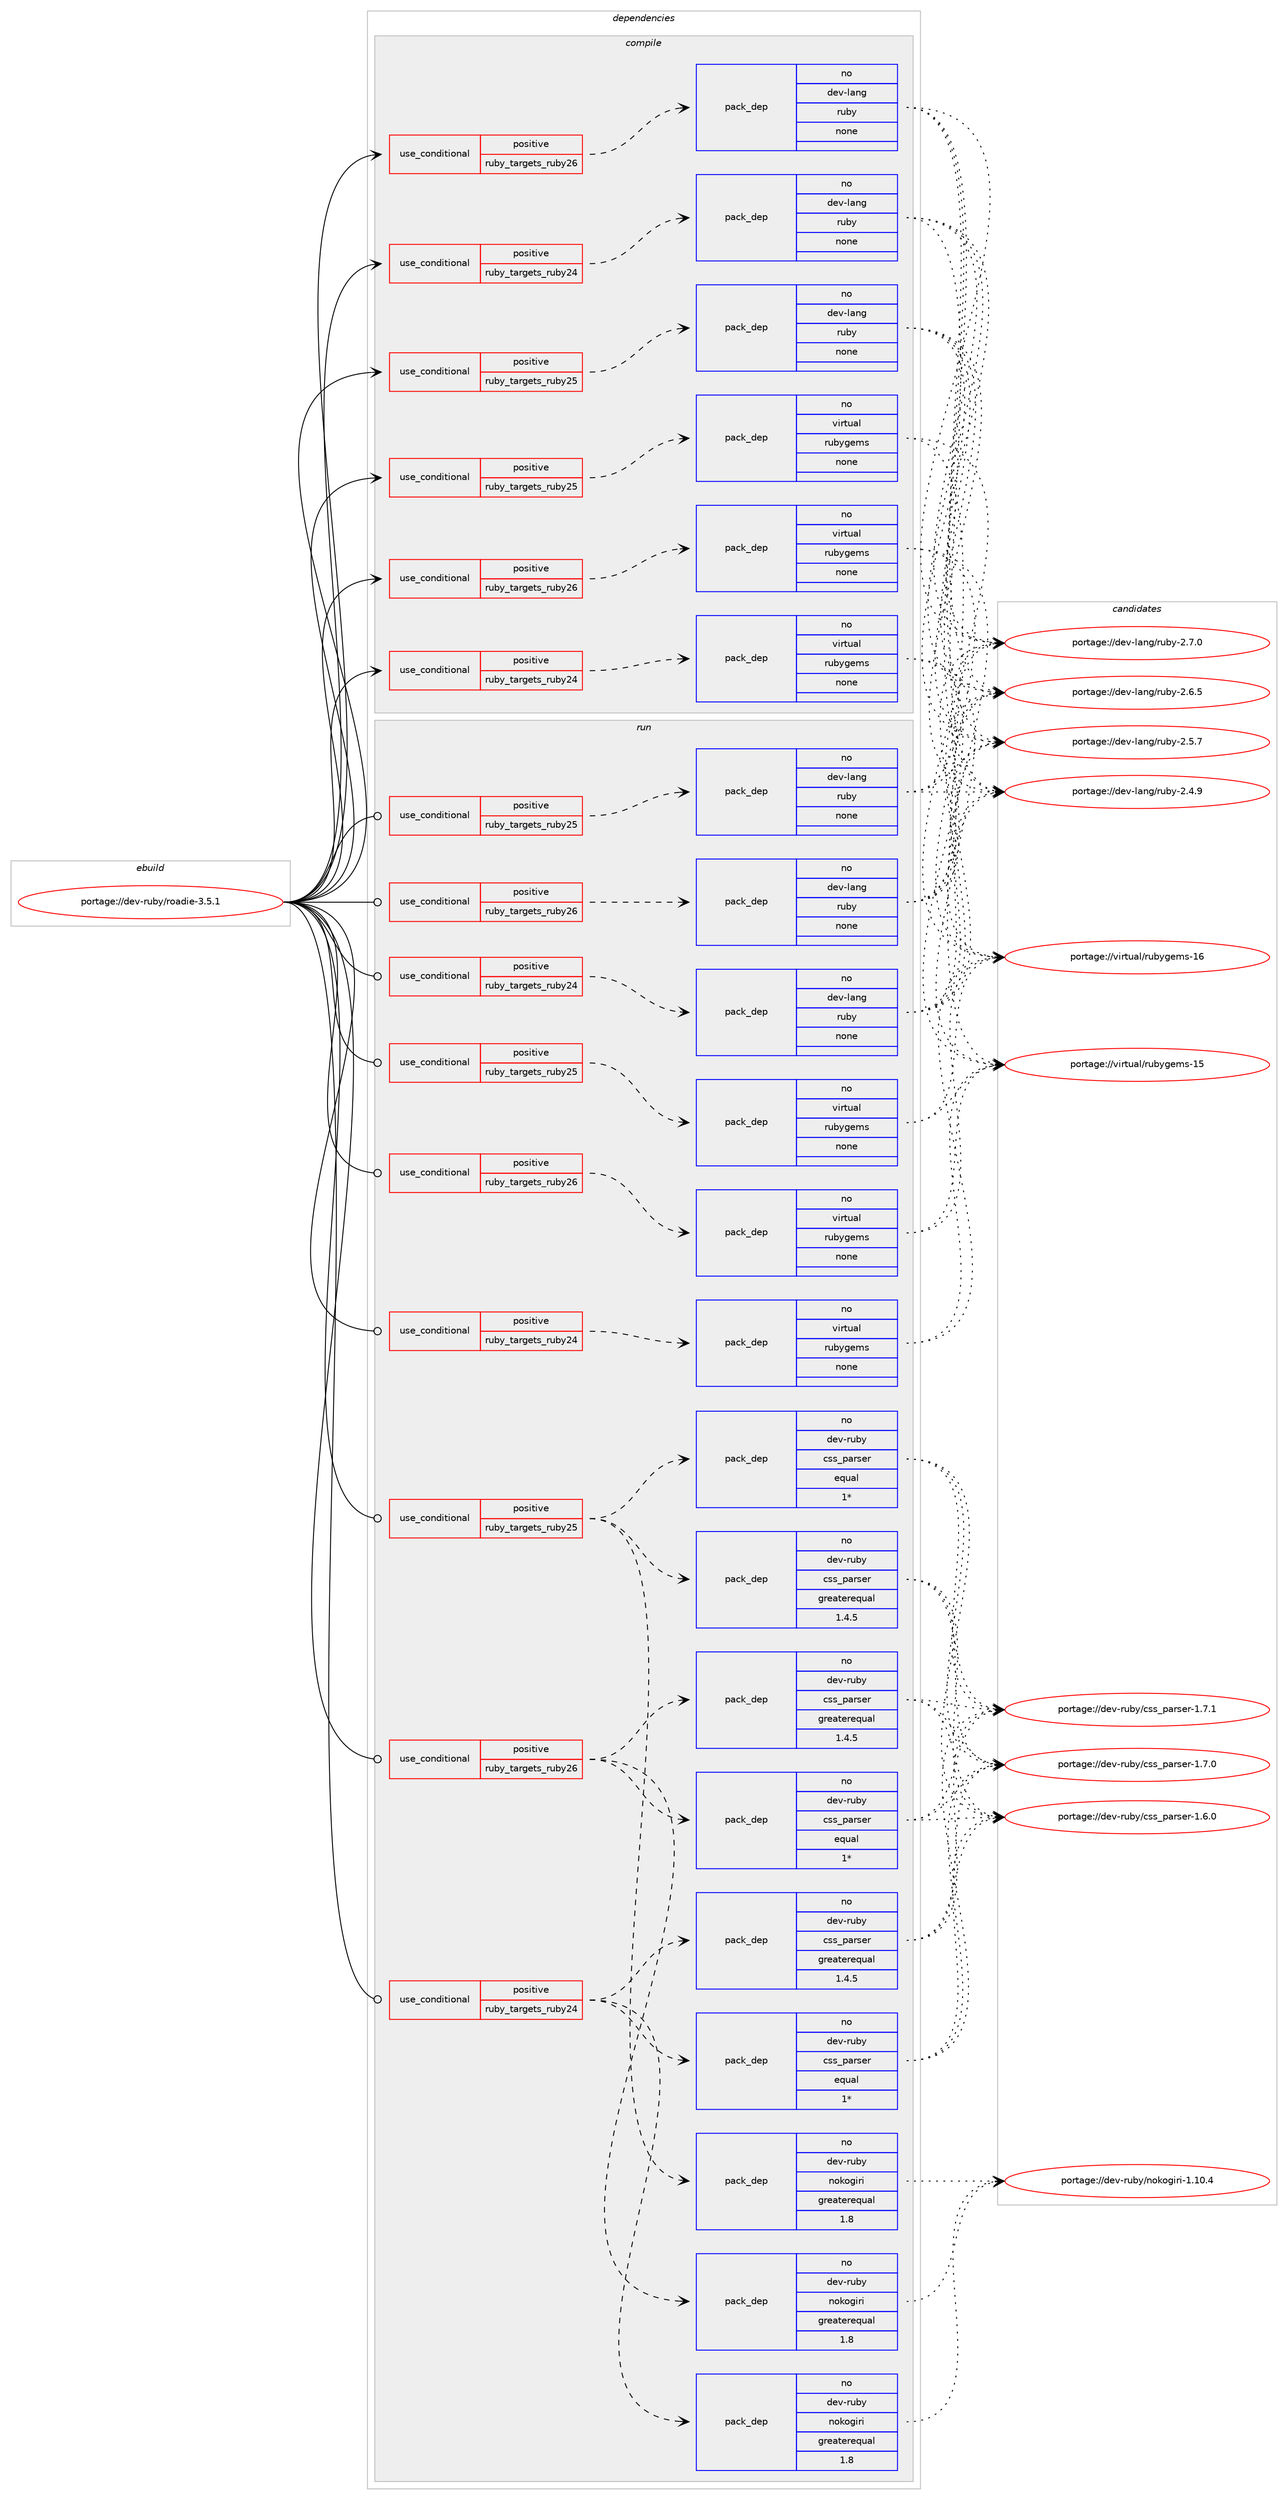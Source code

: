 digraph prolog {

# *************
# Graph options
# *************

newrank=true;
concentrate=true;
compound=true;
graph [rankdir=LR,fontname=Helvetica,fontsize=10,ranksep=1.5];#, ranksep=2.5, nodesep=0.2];
edge  [arrowhead=vee];
node  [fontname=Helvetica,fontsize=10];

# **********
# The ebuild
# **********

subgraph cluster_leftcol {
color=gray;
rank=same;
label=<<i>ebuild</i>>;
id [label="portage://dev-ruby/roadie-3.5.1", color=red, width=4, href="../dev-ruby/roadie-3.5.1.svg"];
}

# ****************
# The dependencies
# ****************

subgraph cluster_midcol {
color=gray;
label=<<i>dependencies</i>>;
subgraph cluster_compile {
fillcolor="#eeeeee";
style=filled;
label=<<i>compile</i>>;
subgraph cond74450 {
dependency330918 [label=<<TABLE BORDER="0" CELLBORDER="1" CELLSPACING="0" CELLPADDING="4"><TR><TD ROWSPAN="3" CELLPADDING="10">use_conditional</TD></TR><TR><TD>positive</TD></TR><TR><TD>ruby_targets_ruby24</TD></TR></TABLE>>, shape=none, color=red];
subgraph pack251721 {
dependency330919 [label=<<TABLE BORDER="0" CELLBORDER="1" CELLSPACING="0" CELLPADDING="4" WIDTH="220"><TR><TD ROWSPAN="6" CELLPADDING="30">pack_dep</TD></TR><TR><TD WIDTH="110">no</TD></TR><TR><TD>dev-lang</TD></TR><TR><TD>ruby</TD></TR><TR><TD>none</TD></TR><TR><TD></TD></TR></TABLE>>, shape=none, color=blue];
}
dependency330918:e -> dependency330919:w [weight=20,style="dashed",arrowhead="vee"];
}
id:e -> dependency330918:w [weight=20,style="solid",arrowhead="vee"];
subgraph cond74451 {
dependency330920 [label=<<TABLE BORDER="0" CELLBORDER="1" CELLSPACING="0" CELLPADDING="4"><TR><TD ROWSPAN="3" CELLPADDING="10">use_conditional</TD></TR><TR><TD>positive</TD></TR><TR><TD>ruby_targets_ruby24</TD></TR></TABLE>>, shape=none, color=red];
subgraph pack251722 {
dependency330921 [label=<<TABLE BORDER="0" CELLBORDER="1" CELLSPACING="0" CELLPADDING="4" WIDTH="220"><TR><TD ROWSPAN="6" CELLPADDING="30">pack_dep</TD></TR><TR><TD WIDTH="110">no</TD></TR><TR><TD>virtual</TD></TR><TR><TD>rubygems</TD></TR><TR><TD>none</TD></TR><TR><TD></TD></TR></TABLE>>, shape=none, color=blue];
}
dependency330920:e -> dependency330921:w [weight=20,style="dashed",arrowhead="vee"];
}
id:e -> dependency330920:w [weight=20,style="solid",arrowhead="vee"];
subgraph cond74452 {
dependency330922 [label=<<TABLE BORDER="0" CELLBORDER="1" CELLSPACING="0" CELLPADDING="4"><TR><TD ROWSPAN="3" CELLPADDING="10">use_conditional</TD></TR><TR><TD>positive</TD></TR><TR><TD>ruby_targets_ruby25</TD></TR></TABLE>>, shape=none, color=red];
subgraph pack251723 {
dependency330923 [label=<<TABLE BORDER="0" CELLBORDER="1" CELLSPACING="0" CELLPADDING="4" WIDTH="220"><TR><TD ROWSPAN="6" CELLPADDING="30">pack_dep</TD></TR><TR><TD WIDTH="110">no</TD></TR><TR><TD>dev-lang</TD></TR><TR><TD>ruby</TD></TR><TR><TD>none</TD></TR><TR><TD></TD></TR></TABLE>>, shape=none, color=blue];
}
dependency330922:e -> dependency330923:w [weight=20,style="dashed",arrowhead="vee"];
}
id:e -> dependency330922:w [weight=20,style="solid",arrowhead="vee"];
subgraph cond74453 {
dependency330924 [label=<<TABLE BORDER="0" CELLBORDER="1" CELLSPACING="0" CELLPADDING="4"><TR><TD ROWSPAN="3" CELLPADDING="10">use_conditional</TD></TR><TR><TD>positive</TD></TR><TR><TD>ruby_targets_ruby25</TD></TR></TABLE>>, shape=none, color=red];
subgraph pack251724 {
dependency330925 [label=<<TABLE BORDER="0" CELLBORDER="1" CELLSPACING="0" CELLPADDING="4" WIDTH="220"><TR><TD ROWSPAN="6" CELLPADDING="30">pack_dep</TD></TR><TR><TD WIDTH="110">no</TD></TR><TR><TD>virtual</TD></TR><TR><TD>rubygems</TD></TR><TR><TD>none</TD></TR><TR><TD></TD></TR></TABLE>>, shape=none, color=blue];
}
dependency330924:e -> dependency330925:w [weight=20,style="dashed",arrowhead="vee"];
}
id:e -> dependency330924:w [weight=20,style="solid",arrowhead="vee"];
subgraph cond74454 {
dependency330926 [label=<<TABLE BORDER="0" CELLBORDER="1" CELLSPACING="0" CELLPADDING="4"><TR><TD ROWSPAN="3" CELLPADDING="10">use_conditional</TD></TR><TR><TD>positive</TD></TR><TR><TD>ruby_targets_ruby26</TD></TR></TABLE>>, shape=none, color=red];
subgraph pack251725 {
dependency330927 [label=<<TABLE BORDER="0" CELLBORDER="1" CELLSPACING="0" CELLPADDING="4" WIDTH="220"><TR><TD ROWSPAN="6" CELLPADDING="30">pack_dep</TD></TR><TR><TD WIDTH="110">no</TD></TR><TR><TD>dev-lang</TD></TR><TR><TD>ruby</TD></TR><TR><TD>none</TD></TR><TR><TD></TD></TR></TABLE>>, shape=none, color=blue];
}
dependency330926:e -> dependency330927:w [weight=20,style="dashed",arrowhead="vee"];
}
id:e -> dependency330926:w [weight=20,style="solid",arrowhead="vee"];
subgraph cond74455 {
dependency330928 [label=<<TABLE BORDER="0" CELLBORDER="1" CELLSPACING="0" CELLPADDING="4"><TR><TD ROWSPAN="3" CELLPADDING="10">use_conditional</TD></TR><TR><TD>positive</TD></TR><TR><TD>ruby_targets_ruby26</TD></TR></TABLE>>, shape=none, color=red];
subgraph pack251726 {
dependency330929 [label=<<TABLE BORDER="0" CELLBORDER="1" CELLSPACING="0" CELLPADDING="4" WIDTH="220"><TR><TD ROWSPAN="6" CELLPADDING="30">pack_dep</TD></TR><TR><TD WIDTH="110">no</TD></TR><TR><TD>virtual</TD></TR><TR><TD>rubygems</TD></TR><TR><TD>none</TD></TR><TR><TD></TD></TR></TABLE>>, shape=none, color=blue];
}
dependency330928:e -> dependency330929:w [weight=20,style="dashed",arrowhead="vee"];
}
id:e -> dependency330928:w [weight=20,style="solid",arrowhead="vee"];
}
subgraph cluster_compileandrun {
fillcolor="#eeeeee";
style=filled;
label=<<i>compile and run</i>>;
}
subgraph cluster_run {
fillcolor="#eeeeee";
style=filled;
label=<<i>run</i>>;
subgraph cond74456 {
dependency330930 [label=<<TABLE BORDER="0" CELLBORDER="1" CELLSPACING="0" CELLPADDING="4"><TR><TD ROWSPAN="3" CELLPADDING="10">use_conditional</TD></TR><TR><TD>positive</TD></TR><TR><TD>ruby_targets_ruby24</TD></TR></TABLE>>, shape=none, color=red];
subgraph pack251727 {
dependency330931 [label=<<TABLE BORDER="0" CELLBORDER="1" CELLSPACING="0" CELLPADDING="4" WIDTH="220"><TR><TD ROWSPAN="6" CELLPADDING="30">pack_dep</TD></TR><TR><TD WIDTH="110">no</TD></TR><TR><TD>dev-lang</TD></TR><TR><TD>ruby</TD></TR><TR><TD>none</TD></TR><TR><TD></TD></TR></TABLE>>, shape=none, color=blue];
}
dependency330930:e -> dependency330931:w [weight=20,style="dashed",arrowhead="vee"];
}
id:e -> dependency330930:w [weight=20,style="solid",arrowhead="odot"];
subgraph cond74457 {
dependency330932 [label=<<TABLE BORDER="0" CELLBORDER="1" CELLSPACING="0" CELLPADDING="4"><TR><TD ROWSPAN="3" CELLPADDING="10">use_conditional</TD></TR><TR><TD>positive</TD></TR><TR><TD>ruby_targets_ruby24</TD></TR></TABLE>>, shape=none, color=red];
subgraph pack251728 {
dependency330933 [label=<<TABLE BORDER="0" CELLBORDER="1" CELLSPACING="0" CELLPADDING="4" WIDTH="220"><TR><TD ROWSPAN="6" CELLPADDING="30">pack_dep</TD></TR><TR><TD WIDTH="110">no</TD></TR><TR><TD>dev-ruby</TD></TR><TR><TD>nokogiri</TD></TR><TR><TD>greaterequal</TD></TR><TR><TD>1.8</TD></TR></TABLE>>, shape=none, color=blue];
}
dependency330932:e -> dependency330933:w [weight=20,style="dashed",arrowhead="vee"];
subgraph pack251729 {
dependency330934 [label=<<TABLE BORDER="0" CELLBORDER="1" CELLSPACING="0" CELLPADDING="4" WIDTH="220"><TR><TD ROWSPAN="6" CELLPADDING="30">pack_dep</TD></TR><TR><TD WIDTH="110">no</TD></TR><TR><TD>dev-ruby</TD></TR><TR><TD>css_parser</TD></TR><TR><TD>greaterequal</TD></TR><TR><TD>1.4.5</TD></TR></TABLE>>, shape=none, color=blue];
}
dependency330932:e -> dependency330934:w [weight=20,style="dashed",arrowhead="vee"];
subgraph pack251730 {
dependency330935 [label=<<TABLE BORDER="0" CELLBORDER="1" CELLSPACING="0" CELLPADDING="4" WIDTH="220"><TR><TD ROWSPAN="6" CELLPADDING="30">pack_dep</TD></TR><TR><TD WIDTH="110">no</TD></TR><TR><TD>dev-ruby</TD></TR><TR><TD>css_parser</TD></TR><TR><TD>equal</TD></TR><TR><TD>1*</TD></TR></TABLE>>, shape=none, color=blue];
}
dependency330932:e -> dependency330935:w [weight=20,style="dashed",arrowhead="vee"];
}
id:e -> dependency330932:w [weight=20,style="solid",arrowhead="odot"];
subgraph cond74458 {
dependency330936 [label=<<TABLE BORDER="0" CELLBORDER="1" CELLSPACING="0" CELLPADDING="4"><TR><TD ROWSPAN="3" CELLPADDING="10">use_conditional</TD></TR><TR><TD>positive</TD></TR><TR><TD>ruby_targets_ruby24</TD></TR></TABLE>>, shape=none, color=red];
subgraph pack251731 {
dependency330937 [label=<<TABLE BORDER="0" CELLBORDER="1" CELLSPACING="0" CELLPADDING="4" WIDTH="220"><TR><TD ROWSPAN="6" CELLPADDING="30">pack_dep</TD></TR><TR><TD WIDTH="110">no</TD></TR><TR><TD>virtual</TD></TR><TR><TD>rubygems</TD></TR><TR><TD>none</TD></TR><TR><TD></TD></TR></TABLE>>, shape=none, color=blue];
}
dependency330936:e -> dependency330937:w [weight=20,style="dashed",arrowhead="vee"];
}
id:e -> dependency330936:w [weight=20,style="solid",arrowhead="odot"];
subgraph cond74459 {
dependency330938 [label=<<TABLE BORDER="0" CELLBORDER="1" CELLSPACING="0" CELLPADDING="4"><TR><TD ROWSPAN="3" CELLPADDING="10">use_conditional</TD></TR><TR><TD>positive</TD></TR><TR><TD>ruby_targets_ruby25</TD></TR></TABLE>>, shape=none, color=red];
subgraph pack251732 {
dependency330939 [label=<<TABLE BORDER="0" CELLBORDER="1" CELLSPACING="0" CELLPADDING="4" WIDTH="220"><TR><TD ROWSPAN="6" CELLPADDING="30">pack_dep</TD></TR><TR><TD WIDTH="110">no</TD></TR><TR><TD>dev-lang</TD></TR><TR><TD>ruby</TD></TR><TR><TD>none</TD></TR><TR><TD></TD></TR></TABLE>>, shape=none, color=blue];
}
dependency330938:e -> dependency330939:w [weight=20,style="dashed",arrowhead="vee"];
}
id:e -> dependency330938:w [weight=20,style="solid",arrowhead="odot"];
subgraph cond74460 {
dependency330940 [label=<<TABLE BORDER="0" CELLBORDER="1" CELLSPACING="0" CELLPADDING="4"><TR><TD ROWSPAN="3" CELLPADDING="10">use_conditional</TD></TR><TR><TD>positive</TD></TR><TR><TD>ruby_targets_ruby25</TD></TR></TABLE>>, shape=none, color=red];
subgraph pack251733 {
dependency330941 [label=<<TABLE BORDER="0" CELLBORDER="1" CELLSPACING="0" CELLPADDING="4" WIDTH="220"><TR><TD ROWSPAN="6" CELLPADDING="30">pack_dep</TD></TR><TR><TD WIDTH="110">no</TD></TR><TR><TD>dev-ruby</TD></TR><TR><TD>nokogiri</TD></TR><TR><TD>greaterequal</TD></TR><TR><TD>1.8</TD></TR></TABLE>>, shape=none, color=blue];
}
dependency330940:e -> dependency330941:w [weight=20,style="dashed",arrowhead="vee"];
subgraph pack251734 {
dependency330942 [label=<<TABLE BORDER="0" CELLBORDER="1" CELLSPACING="0" CELLPADDING="4" WIDTH="220"><TR><TD ROWSPAN="6" CELLPADDING="30">pack_dep</TD></TR><TR><TD WIDTH="110">no</TD></TR><TR><TD>dev-ruby</TD></TR><TR><TD>css_parser</TD></TR><TR><TD>greaterequal</TD></TR><TR><TD>1.4.5</TD></TR></TABLE>>, shape=none, color=blue];
}
dependency330940:e -> dependency330942:w [weight=20,style="dashed",arrowhead="vee"];
subgraph pack251735 {
dependency330943 [label=<<TABLE BORDER="0" CELLBORDER="1" CELLSPACING="0" CELLPADDING="4" WIDTH="220"><TR><TD ROWSPAN="6" CELLPADDING="30">pack_dep</TD></TR><TR><TD WIDTH="110">no</TD></TR><TR><TD>dev-ruby</TD></TR><TR><TD>css_parser</TD></TR><TR><TD>equal</TD></TR><TR><TD>1*</TD></TR></TABLE>>, shape=none, color=blue];
}
dependency330940:e -> dependency330943:w [weight=20,style="dashed",arrowhead="vee"];
}
id:e -> dependency330940:w [weight=20,style="solid",arrowhead="odot"];
subgraph cond74461 {
dependency330944 [label=<<TABLE BORDER="0" CELLBORDER="1" CELLSPACING="0" CELLPADDING="4"><TR><TD ROWSPAN="3" CELLPADDING="10">use_conditional</TD></TR><TR><TD>positive</TD></TR><TR><TD>ruby_targets_ruby25</TD></TR></TABLE>>, shape=none, color=red];
subgraph pack251736 {
dependency330945 [label=<<TABLE BORDER="0" CELLBORDER="1" CELLSPACING="0" CELLPADDING="4" WIDTH="220"><TR><TD ROWSPAN="6" CELLPADDING="30">pack_dep</TD></TR><TR><TD WIDTH="110">no</TD></TR><TR><TD>virtual</TD></TR><TR><TD>rubygems</TD></TR><TR><TD>none</TD></TR><TR><TD></TD></TR></TABLE>>, shape=none, color=blue];
}
dependency330944:e -> dependency330945:w [weight=20,style="dashed",arrowhead="vee"];
}
id:e -> dependency330944:w [weight=20,style="solid",arrowhead="odot"];
subgraph cond74462 {
dependency330946 [label=<<TABLE BORDER="0" CELLBORDER="1" CELLSPACING="0" CELLPADDING="4"><TR><TD ROWSPAN="3" CELLPADDING="10">use_conditional</TD></TR><TR><TD>positive</TD></TR><TR><TD>ruby_targets_ruby26</TD></TR></TABLE>>, shape=none, color=red];
subgraph pack251737 {
dependency330947 [label=<<TABLE BORDER="0" CELLBORDER="1" CELLSPACING="0" CELLPADDING="4" WIDTH="220"><TR><TD ROWSPAN="6" CELLPADDING="30">pack_dep</TD></TR><TR><TD WIDTH="110">no</TD></TR><TR><TD>dev-lang</TD></TR><TR><TD>ruby</TD></TR><TR><TD>none</TD></TR><TR><TD></TD></TR></TABLE>>, shape=none, color=blue];
}
dependency330946:e -> dependency330947:w [weight=20,style="dashed",arrowhead="vee"];
}
id:e -> dependency330946:w [weight=20,style="solid",arrowhead="odot"];
subgraph cond74463 {
dependency330948 [label=<<TABLE BORDER="0" CELLBORDER="1" CELLSPACING="0" CELLPADDING="4"><TR><TD ROWSPAN="3" CELLPADDING="10">use_conditional</TD></TR><TR><TD>positive</TD></TR><TR><TD>ruby_targets_ruby26</TD></TR></TABLE>>, shape=none, color=red];
subgraph pack251738 {
dependency330949 [label=<<TABLE BORDER="0" CELLBORDER="1" CELLSPACING="0" CELLPADDING="4" WIDTH="220"><TR><TD ROWSPAN="6" CELLPADDING="30">pack_dep</TD></TR><TR><TD WIDTH="110">no</TD></TR><TR><TD>dev-ruby</TD></TR><TR><TD>nokogiri</TD></TR><TR><TD>greaterequal</TD></TR><TR><TD>1.8</TD></TR></TABLE>>, shape=none, color=blue];
}
dependency330948:e -> dependency330949:w [weight=20,style="dashed",arrowhead="vee"];
subgraph pack251739 {
dependency330950 [label=<<TABLE BORDER="0" CELLBORDER="1" CELLSPACING="0" CELLPADDING="4" WIDTH="220"><TR><TD ROWSPAN="6" CELLPADDING="30">pack_dep</TD></TR><TR><TD WIDTH="110">no</TD></TR><TR><TD>dev-ruby</TD></TR><TR><TD>css_parser</TD></TR><TR><TD>greaterequal</TD></TR><TR><TD>1.4.5</TD></TR></TABLE>>, shape=none, color=blue];
}
dependency330948:e -> dependency330950:w [weight=20,style="dashed",arrowhead="vee"];
subgraph pack251740 {
dependency330951 [label=<<TABLE BORDER="0" CELLBORDER="1" CELLSPACING="0" CELLPADDING="4" WIDTH="220"><TR><TD ROWSPAN="6" CELLPADDING="30">pack_dep</TD></TR><TR><TD WIDTH="110">no</TD></TR><TR><TD>dev-ruby</TD></TR><TR><TD>css_parser</TD></TR><TR><TD>equal</TD></TR><TR><TD>1*</TD></TR></TABLE>>, shape=none, color=blue];
}
dependency330948:e -> dependency330951:w [weight=20,style="dashed",arrowhead="vee"];
}
id:e -> dependency330948:w [weight=20,style="solid",arrowhead="odot"];
subgraph cond74464 {
dependency330952 [label=<<TABLE BORDER="0" CELLBORDER="1" CELLSPACING="0" CELLPADDING="4"><TR><TD ROWSPAN="3" CELLPADDING="10">use_conditional</TD></TR><TR><TD>positive</TD></TR><TR><TD>ruby_targets_ruby26</TD></TR></TABLE>>, shape=none, color=red];
subgraph pack251741 {
dependency330953 [label=<<TABLE BORDER="0" CELLBORDER="1" CELLSPACING="0" CELLPADDING="4" WIDTH="220"><TR><TD ROWSPAN="6" CELLPADDING="30">pack_dep</TD></TR><TR><TD WIDTH="110">no</TD></TR><TR><TD>virtual</TD></TR><TR><TD>rubygems</TD></TR><TR><TD>none</TD></TR><TR><TD></TD></TR></TABLE>>, shape=none, color=blue];
}
dependency330952:e -> dependency330953:w [weight=20,style="dashed",arrowhead="vee"];
}
id:e -> dependency330952:w [weight=20,style="solid",arrowhead="odot"];
}
}

# **************
# The candidates
# **************

subgraph cluster_choices {
rank=same;
color=gray;
label=<<i>candidates</i>>;

subgraph choice251721 {
color=black;
nodesep=1;
choice10010111845108971101034711411798121455046554648 [label="portage://dev-lang/ruby-2.7.0", color=red, width=4,href="../dev-lang/ruby-2.7.0.svg"];
choice10010111845108971101034711411798121455046544653 [label="portage://dev-lang/ruby-2.6.5", color=red, width=4,href="../dev-lang/ruby-2.6.5.svg"];
choice10010111845108971101034711411798121455046534655 [label="portage://dev-lang/ruby-2.5.7", color=red, width=4,href="../dev-lang/ruby-2.5.7.svg"];
choice10010111845108971101034711411798121455046524657 [label="portage://dev-lang/ruby-2.4.9", color=red, width=4,href="../dev-lang/ruby-2.4.9.svg"];
dependency330919:e -> choice10010111845108971101034711411798121455046554648:w [style=dotted,weight="100"];
dependency330919:e -> choice10010111845108971101034711411798121455046544653:w [style=dotted,weight="100"];
dependency330919:e -> choice10010111845108971101034711411798121455046534655:w [style=dotted,weight="100"];
dependency330919:e -> choice10010111845108971101034711411798121455046524657:w [style=dotted,weight="100"];
}
subgraph choice251722 {
color=black;
nodesep=1;
choice118105114116117971084711411798121103101109115454954 [label="portage://virtual/rubygems-16", color=red, width=4,href="../virtual/rubygems-16.svg"];
choice118105114116117971084711411798121103101109115454953 [label="portage://virtual/rubygems-15", color=red, width=4,href="../virtual/rubygems-15.svg"];
dependency330921:e -> choice118105114116117971084711411798121103101109115454954:w [style=dotted,weight="100"];
dependency330921:e -> choice118105114116117971084711411798121103101109115454953:w [style=dotted,weight="100"];
}
subgraph choice251723 {
color=black;
nodesep=1;
choice10010111845108971101034711411798121455046554648 [label="portage://dev-lang/ruby-2.7.0", color=red, width=4,href="../dev-lang/ruby-2.7.0.svg"];
choice10010111845108971101034711411798121455046544653 [label="portage://dev-lang/ruby-2.6.5", color=red, width=4,href="../dev-lang/ruby-2.6.5.svg"];
choice10010111845108971101034711411798121455046534655 [label="portage://dev-lang/ruby-2.5.7", color=red, width=4,href="../dev-lang/ruby-2.5.7.svg"];
choice10010111845108971101034711411798121455046524657 [label="portage://dev-lang/ruby-2.4.9", color=red, width=4,href="../dev-lang/ruby-2.4.9.svg"];
dependency330923:e -> choice10010111845108971101034711411798121455046554648:w [style=dotted,weight="100"];
dependency330923:e -> choice10010111845108971101034711411798121455046544653:w [style=dotted,weight="100"];
dependency330923:e -> choice10010111845108971101034711411798121455046534655:w [style=dotted,weight="100"];
dependency330923:e -> choice10010111845108971101034711411798121455046524657:w [style=dotted,weight="100"];
}
subgraph choice251724 {
color=black;
nodesep=1;
choice118105114116117971084711411798121103101109115454954 [label="portage://virtual/rubygems-16", color=red, width=4,href="../virtual/rubygems-16.svg"];
choice118105114116117971084711411798121103101109115454953 [label="portage://virtual/rubygems-15", color=red, width=4,href="../virtual/rubygems-15.svg"];
dependency330925:e -> choice118105114116117971084711411798121103101109115454954:w [style=dotted,weight="100"];
dependency330925:e -> choice118105114116117971084711411798121103101109115454953:w [style=dotted,weight="100"];
}
subgraph choice251725 {
color=black;
nodesep=1;
choice10010111845108971101034711411798121455046554648 [label="portage://dev-lang/ruby-2.7.0", color=red, width=4,href="../dev-lang/ruby-2.7.0.svg"];
choice10010111845108971101034711411798121455046544653 [label="portage://dev-lang/ruby-2.6.5", color=red, width=4,href="../dev-lang/ruby-2.6.5.svg"];
choice10010111845108971101034711411798121455046534655 [label="portage://dev-lang/ruby-2.5.7", color=red, width=4,href="../dev-lang/ruby-2.5.7.svg"];
choice10010111845108971101034711411798121455046524657 [label="portage://dev-lang/ruby-2.4.9", color=red, width=4,href="../dev-lang/ruby-2.4.9.svg"];
dependency330927:e -> choice10010111845108971101034711411798121455046554648:w [style=dotted,weight="100"];
dependency330927:e -> choice10010111845108971101034711411798121455046544653:w [style=dotted,weight="100"];
dependency330927:e -> choice10010111845108971101034711411798121455046534655:w [style=dotted,weight="100"];
dependency330927:e -> choice10010111845108971101034711411798121455046524657:w [style=dotted,weight="100"];
}
subgraph choice251726 {
color=black;
nodesep=1;
choice118105114116117971084711411798121103101109115454954 [label="portage://virtual/rubygems-16", color=red, width=4,href="../virtual/rubygems-16.svg"];
choice118105114116117971084711411798121103101109115454953 [label="portage://virtual/rubygems-15", color=red, width=4,href="../virtual/rubygems-15.svg"];
dependency330929:e -> choice118105114116117971084711411798121103101109115454954:w [style=dotted,weight="100"];
dependency330929:e -> choice118105114116117971084711411798121103101109115454953:w [style=dotted,weight="100"];
}
subgraph choice251727 {
color=black;
nodesep=1;
choice10010111845108971101034711411798121455046554648 [label="portage://dev-lang/ruby-2.7.0", color=red, width=4,href="../dev-lang/ruby-2.7.0.svg"];
choice10010111845108971101034711411798121455046544653 [label="portage://dev-lang/ruby-2.6.5", color=red, width=4,href="../dev-lang/ruby-2.6.5.svg"];
choice10010111845108971101034711411798121455046534655 [label="portage://dev-lang/ruby-2.5.7", color=red, width=4,href="../dev-lang/ruby-2.5.7.svg"];
choice10010111845108971101034711411798121455046524657 [label="portage://dev-lang/ruby-2.4.9", color=red, width=4,href="../dev-lang/ruby-2.4.9.svg"];
dependency330931:e -> choice10010111845108971101034711411798121455046554648:w [style=dotted,weight="100"];
dependency330931:e -> choice10010111845108971101034711411798121455046544653:w [style=dotted,weight="100"];
dependency330931:e -> choice10010111845108971101034711411798121455046534655:w [style=dotted,weight="100"];
dependency330931:e -> choice10010111845108971101034711411798121455046524657:w [style=dotted,weight="100"];
}
subgraph choice251728 {
color=black;
nodesep=1;
choice10010111845114117981214711011110711110310511410545494649484652 [label="portage://dev-ruby/nokogiri-1.10.4", color=red, width=4,href="../dev-ruby/nokogiri-1.10.4.svg"];
dependency330933:e -> choice10010111845114117981214711011110711110310511410545494649484652:w [style=dotted,weight="100"];
}
subgraph choice251729 {
color=black;
nodesep=1;
choice100101118451141179812147991151159511297114115101114454946554649 [label="portage://dev-ruby/css_parser-1.7.1", color=red, width=4,href="../dev-ruby/css_parser-1.7.1.svg"];
choice100101118451141179812147991151159511297114115101114454946554648 [label="portage://dev-ruby/css_parser-1.7.0", color=red, width=4,href="../dev-ruby/css_parser-1.7.0.svg"];
choice100101118451141179812147991151159511297114115101114454946544648 [label="portage://dev-ruby/css_parser-1.6.0", color=red, width=4,href="../dev-ruby/css_parser-1.6.0.svg"];
dependency330934:e -> choice100101118451141179812147991151159511297114115101114454946554649:w [style=dotted,weight="100"];
dependency330934:e -> choice100101118451141179812147991151159511297114115101114454946554648:w [style=dotted,weight="100"];
dependency330934:e -> choice100101118451141179812147991151159511297114115101114454946544648:w [style=dotted,weight="100"];
}
subgraph choice251730 {
color=black;
nodesep=1;
choice100101118451141179812147991151159511297114115101114454946554649 [label="portage://dev-ruby/css_parser-1.7.1", color=red, width=4,href="../dev-ruby/css_parser-1.7.1.svg"];
choice100101118451141179812147991151159511297114115101114454946554648 [label="portage://dev-ruby/css_parser-1.7.0", color=red, width=4,href="../dev-ruby/css_parser-1.7.0.svg"];
choice100101118451141179812147991151159511297114115101114454946544648 [label="portage://dev-ruby/css_parser-1.6.0", color=red, width=4,href="../dev-ruby/css_parser-1.6.0.svg"];
dependency330935:e -> choice100101118451141179812147991151159511297114115101114454946554649:w [style=dotted,weight="100"];
dependency330935:e -> choice100101118451141179812147991151159511297114115101114454946554648:w [style=dotted,weight="100"];
dependency330935:e -> choice100101118451141179812147991151159511297114115101114454946544648:w [style=dotted,weight="100"];
}
subgraph choice251731 {
color=black;
nodesep=1;
choice118105114116117971084711411798121103101109115454954 [label="portage://virtual/rubygems-16", color=red, width=4,href="../virtual/rubygems-16.svg"];
choice118105114116117971084711411798121103101109115454953 [label="portage://virtual/rubygems-15", color=red, width=4,href="../virtual/rubygems-15.svg"];
dependency330937:e -> choice118105114116117971084711411798121103101109115454954:w [style=dotted,weight="100"];
dependency330937:e -> choice118105114116117971084711411798121103101109115454953:w [style=dotted,weight="100"];
}
subgraph choice251732 {
color=black;
nodesep=1;
choice10010111845108971101034711411798121455046554648 [label="portage://dev-lang/ruby-2.7.0", color=red, width=4,href="../dev-lang/ruby-2.7.0.svg"];
choice10010111845108971101034711411798121455046544653 [label="portage://dev-lang/ruby-2.6.5", color=red, width=4,href="../dev-lang/ruby-2.6.5.svg"];
choice10010111845108971101034711411798121455046534655 [label="portage://dev-lang/ruby-2.5.7", color=red, width=4,href="../dev-lang/ruby-2.5.7.svg"];
choice10010111845108971101034711411798121455046524657 [label="portage://dev-lang/ruby-2.4.9", color=red, width=4,href="../dev-lang/ruby-2.4.9.svg"];
dependency330939:e -> choice10010111845108971101034711411798121455046554648:w [style=dotted,weight="100"];
dependency330939:e -> choice10010111845108971101034711411798121455046544653:w [style=dotted,weight="100"];
dependency330939:e -> choice10010111845108971101034711411798121455046534655:w [style=dotted,weight="100"];
dependency330939:e -> choice10010111845108971101034711411798121455046524657:w [style=dotted,weight="100"];
}
subgraph choice251733 {
color=black;
nodesep=1;
choice10010111845114117981214711011110711110310511410545494649484652 [label="portage://dev-ruby/nokogiri-1.10.4", color=red, width=4,href="../dev-ruby/nokogiri-1.10.4.svg"];
dependency330941:e -> choice10010111845114117981214711011110711110310511410545494649484652:w [style=dotted,weight="100"];
}
subgraph choice251734 {
color=black;
nodesep=1;
choice100101118451141179812147991151159511297114115101114454946554649 [label="portage://dev-ruby/css_parser-1.7.1", color=red, width=4,href="../dev-ruby/css_parser-1.7.1.svg"];
choice100101118451141179812147991151159511297114115101114454946554648 [label="portage://dev-ruby/css_parser-1.7.0", color=red, width=4,href="../dev-ruby/css_parser-1.7.0.svg"];
choice100101118451141179812147991151159511297114115101114454946544648 [label="portage://dev-ruby/css_parser-1.6.0", color=red, width=4,href="../dev-ruby/css_parser-1.6.0.svg"];
dependency330942:e -> choice100101118451141179812147991151159511297114115101114454946554649:w [style=dotted,weight="100"];
dependency330942:e -> choice100101118451141179812147991151159511297114115101114454946554648:w [style=dotted,weight="100"];
dependency330942:e -> choice100101118451141179812147991151159511297114115101114454946544648:w [style=dotted,weight="100"];
}
subgraph choice251735 {
color=black;
nodesep=1;
choice100101118451141179812147991151159511297114115101114454946554649 [label="portage://dev-ruby/css_parser-1.7.1", color=red, width=4,href="../dev-ruby/css_parser-1.7.1.svg"];
choice100101118451141179812147991151159511297114115101114454946554648 [label="portage://dev-ruby/css_parser-1.7.0", color=red, width=4,href="../dev-ruby/css_parser-1.7.0.svg"];
choice100101118451141179812147991151159511297114115101114454946544648 [label="portage://dev-ruby/css_parser-1.6.0", color=red, width=4,href="../dev-ruby/css_parser-1.6.0.svg"];
dependency330943:e -> choice100101118451141179812147991151159511297114115101114454946554649:w [style=dotted,weight="100"];
dependency330943:e -> choice100101118451141179812147991151159511297114115101114454946554648:w [style=dotted,weight="100"];
dependency330943:e -> choice100101118451141179812147991151159511297114115101114454946544648:w [style=dotted,weight="100"];
}
subgraph choice251736 {
color=black;
nodesep=1;
choice118105114116117971084711411798121103101109115454954 [label="portage://virtual/rubygems-16", color=red, width=4,href="../virtual/rubygems-16.svg"];
choice118105114116117971084711411798121103101109115454953 [label="portage://virtual/rubygems-15", color=red, width=4,href="../virtual/rubygems-15.svg"];
dependency330945:e -> choice118105114116117971084711411798121103101109115454954:w [style=dotted,weight="100"];
dependency330945:e -> choice118105114116117971084711411798121103101109115454953:w [style=dotted,weight="100"];
}
subgraph choice251737 {
color=black;
nodesep=1;
choice10010111845108971101034711411798121455046554648 [label="portage://dev-lang/ruby-2.7.0", color=red, width=4,href="../dev-lang/ruby-2.7.0.svg"];
choice10010111845108971101034711411798121455046544653 [label="portage://dev-lang/ruby-2.6.5", color=red, width=4,href="../dev-lang/ruby-2.6.5.svg"];
choice10010111845108971101034711411798121455046534655 [label="portage://dev-lang/ruby-2.5.7", color=red, width=4,href="../dev-lang/ruby-2.5.7.svg"];
choice10010111845108971101034711411798121455046524657 [label="portage://dev-lang/ruby-2.4.9", color=red, width=4,href="../dev-lang/ruby-2.4.9.svg"];
dependency330947:e -> choice10010111845108971101034711411798121455046554648:w [style=dotted,weight="100"];
dependency330947:e -> choice10010111845108971101034711411798121455046544653:w [style=dotted,weight="100"];
dependency330947:e -> choice10010111845108971101034711411798121455046534655:w [style=dotted,weight="100"];
dependency330947:e -> choice10010111845108971101034711411798121455046524657:w [style=dotted,weight="100"];
}
subgraph choice251738 {
color=black;
nodesep=1;
choice10010111845114117981214711011110711110310511410545494649484652 [label="portage://dev-ruby/nokogiri-1.10.4", color=red, width=4,href="../dev-ruby/nokogiri-1.10.4.svg"];
dependency330949:e -> choice10010111845114117981214711011110711110310511410545494649484652:w [style=dotted,weight="100"];
}
subgraph choice251739 {
color=black;
nodesep=1;
choice100101118451141179812147991151159511297114115101114454946554649 [label="portage://dev-ruby/css_parser-1.7.1", color=red, width=4,href="../dev-ruby/css_parser-1.7.1.svg"];
choice100101118451141179812147991151159511297114115101114454946554648 [label="portage://dev-ruby/css_parser-1.7.0", color=red, width=4,href="../dev-ruby/css_parser-1.7.0.svg"];
choice100101118451141179812147991151159511297114115101114454946544648 [label="portage://dev-ruby/css_parser-1.6.0", color=red, width=4,href="../dev-ruby/css_parser-1.6.0.svg"];
dependency330950:e -> choice100101118451141179812147991151159511297114115101114454946554649:w [style=dotted,weight="100"];
dependency330950:e -> choice100101118451141179812147991151159511297114115101114454946554648:w [style=dotted,weight="100"];
dependency330950:e -> choice100101118451141179812147991151159511297114115101114454946544648:w [style=dotted,weight="100"];
}
subgraph choice251740 {
color=black;
nodesep=1;
choice100101118451141179812147991151159511297114115101114454946554649 [label="portage://dev-ruby/css_parser-1.7.1", color=red, width=4,href="../dev-ruby/css_parser-1.7.1.svg"];
choice100101118451141179812147991151159511297114115101114454946554648 [label="portage://dev-ruby/css_parser-1.7.0", color=red, width=4,href="../dev-ruby/css_parser-1.7.0.svg"];
choice100101118451141179812147991151159511297114115101114454946544648 [label="portage://dev-ruby/css_parser-1.6.0", color=red, width=4,href="../dev-ruby/css_parser-1.6.0.svg"];
dependency330951:e -> choice100101118451141179812147991151159511297114115101114454946554649:w [style=dotted,weight="100"];
dependency330951:e -> choice100101118451141179812147991151159511297114115101114454946554648:w [style=dotted,weight="100"];
dependency330951:e -> choice100101118451141179812147991151159511297114115101114454946544648:w [style=dotted,weight="100"];
}
subgraph choice251741 {
color=black;
nodesep=1;
choice118105114116117971084711411798121103101109115454954 [label="portage://virtual/rubygems-16", color=red, width=4,href="../virtual/rubygems-16.svg"];
choice118105114116117971084711411798121103101109115454953 [label="portage://virtual/rubygems-15", color=red, width=4,href="../virtual/rubygems-15.svg"];
dependency330953:e -> choice118105114116117971084711411798121103101109115454954:w [style=dotted,weight="100"];
dependency330953:e -> choice118105114116117971084711411798121103101109115454953:w [style=dotted,weight="100"];
}
}

}
